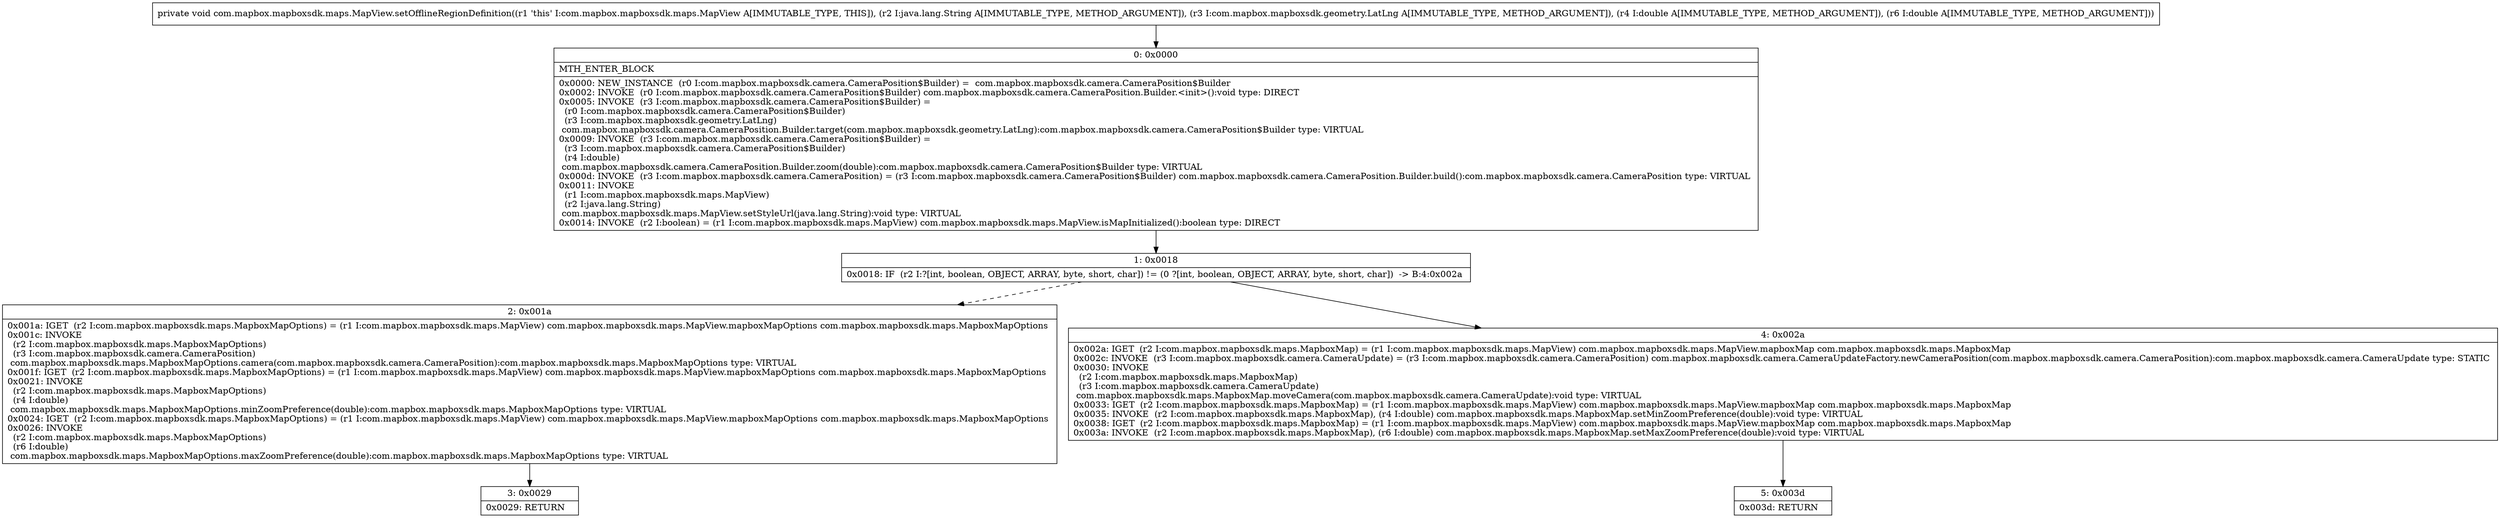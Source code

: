 digraph "CFG forcom.mapbox.mapboxsdk.maps.MapView.setOfflineRegionDefinition(Ljava\/lang\/String;Lcom\/mapbox\/mapboxsdk\/geometry\/LatLng;DD)V" {
Node_0 [shape=record,label="{0\:\ 0x0000|MTH_ENTER_BLOCK\l|0x0000: NEW_INSTANCE  (r0 I:com.mapbox.mapboxsdk.camera.CameraPosition$Builder) =  com.mapbox.mapboxsdk.camera.CameraPosition$Builder \l0x0002: INVOKE  (r0 I:com.mapbox.mapboxsdk.camera.CameraPosition$Builder) com.mapbox.mapboxsdk.camera.CameraPosition.Builder.\<init\>():void type: DIRECT \l0x0005: INVOKE  (r3 I:com.mapbox.mapboxsdk.camera.CameraPosition$Builder) = \l  (r0 I:com.mapbox.mapboxsdk.camera.CameraPosition$Builder)\l  (r3 I:com.mapbox.mapboxsdk.geometry.LatLng)\l com.mapbox.mapboxsdk.camera.CameraPosition.Builder.target(com.mapbox.mapboxsdk.geometry.LatLng):com.mapbox.mapboxsdk.camera.CameraPosition$Builder type: VIRTUAL \l0x0009: INVOKE  (r3 I:com.mapbox.mapboxsdk.camera.CameraPosition$Builder) = \l  (r3 I:com.mapbox.mapboxsdk.camera.CameraPosition$Builder)\l  (r4 I:double)\l com.mapbox.mapboxsdk.camera.CameraPosition.Builder.zoom(double):com.mapbox.mapboxsdk.camera.CameraPosition$Builder type: VIRTUAL \l0x000d: INVOKE  (r3 I:com.mapbox.mapboxsdk.camera.CameraPosition) = (r3 I:com.mapbox.mapboxsdk.camera.CameraPosition$Builder) com.mapbox.mapboxsdk.camera.CameraPosition.Builder.build():com.mapbox.mapboxsdk.camera.CameraPosition type: VIRTUAL \l0x0011: INVOKE  \l  (r1 I:com.mapbox.mapboxsdk.maps.MapView)\l  (r2 I:java.lang.String)\l com.mapbox.mapboxsdk.maps.MapView.setStyleUrl(java.lang.String):void type: VIRTUAL \l0x0014: INVOKE  (r2 I:boolean) = (r1 I:com.mapbox.mapboxsdk.maps.MapView) com.mapbox.mapboxsdk.maps.MapView.isMapInitialized():boolean type: DIRECT \l}"];
Node_1 [shape=record,label="{1\:\ 0x0018|0x0018: IF  (r2 I:?[int, boolean, OBJECT, ARRAY, byte, short, char]) != (0 ?[int, boolean, OBJECT, ARRAY, byte, short, char])  \-\> B:4:0x002a \l}"];
Node_2 [shape=record,label="{2\:\ 0x001a|0x001a: IGET  (r2 I:com.mapbox.mapboxsdk.maps.MapboxMapOptions) = (r1 I:com.mapbox.mapboxsdk.maps.MapView) com.mapbox.mapboxsdk.maps.MapView.mapboxMapOptions com.mapbox.mapboxsdk.maps.MapboxMapOptions \l0x001c: INVOKE  \l  (r2 I:com.mapbox.mapboxsdk.maps.MapboxMapOptions)\l  (r3 I:com.mapbox.mapboxsdk.camera.CameraPosition)\l com.mapbox.mapboxsdk.maps.MapboxMapOptions.camera(com.mapbox.mapboxsdk.camera.CameraPosition):com.mapbox.mapboxsdk.maps.MapboxMapOptions type: VIRTUAL \l0x001f: IGET  (r2 I:com.mapbox.mapboxsdk.maps.MapboxMapOptions) = (r1 I:com.mapbox.mapboxsdk.maps.MapView) com.mapbox.mapboxsdk.maps.MapView.mapboxMapOptions com.mapbox.mapboxsdk.maps.MapboxMapOptions \l0x0021: INVOKE  \l  (r2 I:com.mapbox.mapboxsdk.maps.MapboxMapOptions)\l  (r4 I:double)\l com.mapbox.mapboxsdk.maps.MapboxMapOptions.minZoomPreference(double):com.mapbox.mapboxsdk.maps.MapboxMapOptions type: VIRTUAL \l0x0024: IGET  (r2 I:com.mapbox.mapboxsdk.maps.MapboxMapOptions) = (r1 I:com.mapbox.mapboxsdk.maps.MapView) com.mapbox.mapboxsdk.maps.MapView.mapboxMapOptions com.mapbox.mapboxsdk.maps.MapboxMapOptions \l0x0026: INVOKE  \l  (r2 I:com.mapbox.mapboxsdk.maps.MapboxMapOptions)\l  (r6 I:double)\l com.mapbox.mapboxsdk.maps.MapboxMapOptions.maxZoomPreference(double):com.mapbox.mapboxsdk.maps.MapboxMapOptions type: VIRTUAL \l}"];
Node_3 [shape=record,label="{3\:\ 0x0029|0x0029: RETURN   \l}"];
Node_4 [shape=record,label="{4\:\ 0x002a|0x002a: IGET  (r2 I:com.mapbox.mapboxsdk.maps.MapboxMap) = (r1 I:com.mapbox.mapboxsdk.maps.MapView) com.mapbox.mapboxsdk.maps.MapView.mapboxMap com.mapbox.mapboxsdk.maps.MapboxMap \l0x002c: INVOKE  (r3 I:com.mapbox.mapboxsdk.camera.CameraUpdate) = (r3 I:com.mapbox.mapboxsdk.camera.CameraPosition) com.mapbox.mapboxsdk.camera.CameraUpdateFactory.newCameraPosition(com.mapbox.mapboxsdk.camera.CameraPosition):com.mapbox.mapboxsdk.camera.CameraUpdate type: STATIC \l0x0030: INVOKE  \l  (r2 I:com.mapbox.mapboxsdk.maps.MapboxMap)\l  (r3 I:com.mapbox.mapboxsdk.camera.CameraUpdate)\l com.mapbox.mapboxsdk.maps.MapboxMap.moveCamera(com.mapbox.mapboxsdk.camera.CameraUpdate):void type: VIRTUAL \l0x0033: IGET  (r2 I:com.mapbox.mapboxsdk.maps.MapboxMap) = (r1 I:com.mapbox.mapboxsdk.maps.MapView) com.mapbox.mapboxsdk.maps.MapView.mapboxMap com.mapbox.mapboxsdk.maps.MapboxMap \l0x0035: INVOKE  (r2 I:com.mapbox.mapboxsdk.maps.MapboxMap), (r4 I:double) com.mapbox.mapboxsdk.maps.MapboxMap.setMinZoomPreference(double):void type: VIRTUAL \l0x0038: IGET  (r2 I:com.mapbox.mapboxsdk.maps.MapboxMap) = (r1 I:com.mapbox.mapboxsdk.maps.MapView) com.mapbox.mapboxsdk.maps.MapView.mapboxMap com.mapbox.mapboxsdk.maps.MapboxMap \l0x003a: INVOKE  (r2 I:com.mapbox.mapboxsdk.maps.MapboxMap), (r6 I:double) com.mapbox.mapboxsdk.maps.MapboxMap.setMaxZoomPreference(double):void type: VIRTUAL \l}"];
Node_5 [shape=record,label="{5\:\ 0x003d|0x003d: RETURN   \l}"];
MethodNode[shape=record,label="{private void com.mapbox.mapboxsdk.maps.MapView.setOfflineRegionDefinition((r1 'this' I:com.mapbox.mapboxsdk.maps.MapView A[IMMUTABLE_TYPE, THIS]), (r2 I:java.lang.String A[IMMUTABLE_TYPE, METHOD_ARGUMENT]), (r3 I:com.mapbox.mapboxsdk.geometry.LatLng A[IMMUTABLE_TYPE, METHOD_ARGUMENT]), (r4 I:double A[IMMUTABLE_TYPE, METHOD_ARGUMENT]), (r6 I:double A[IMMUTABLE_TYPE, METHOD_ARGUMENT])) }"];
MethodNode -> Node_0;
Node_0 -> Node_1;
Node_1 -> Node_2[style=dashed];
Node_1 -> Node_4;
Node_2 -> Node_3;
Node_4 -> Node_5;
}

